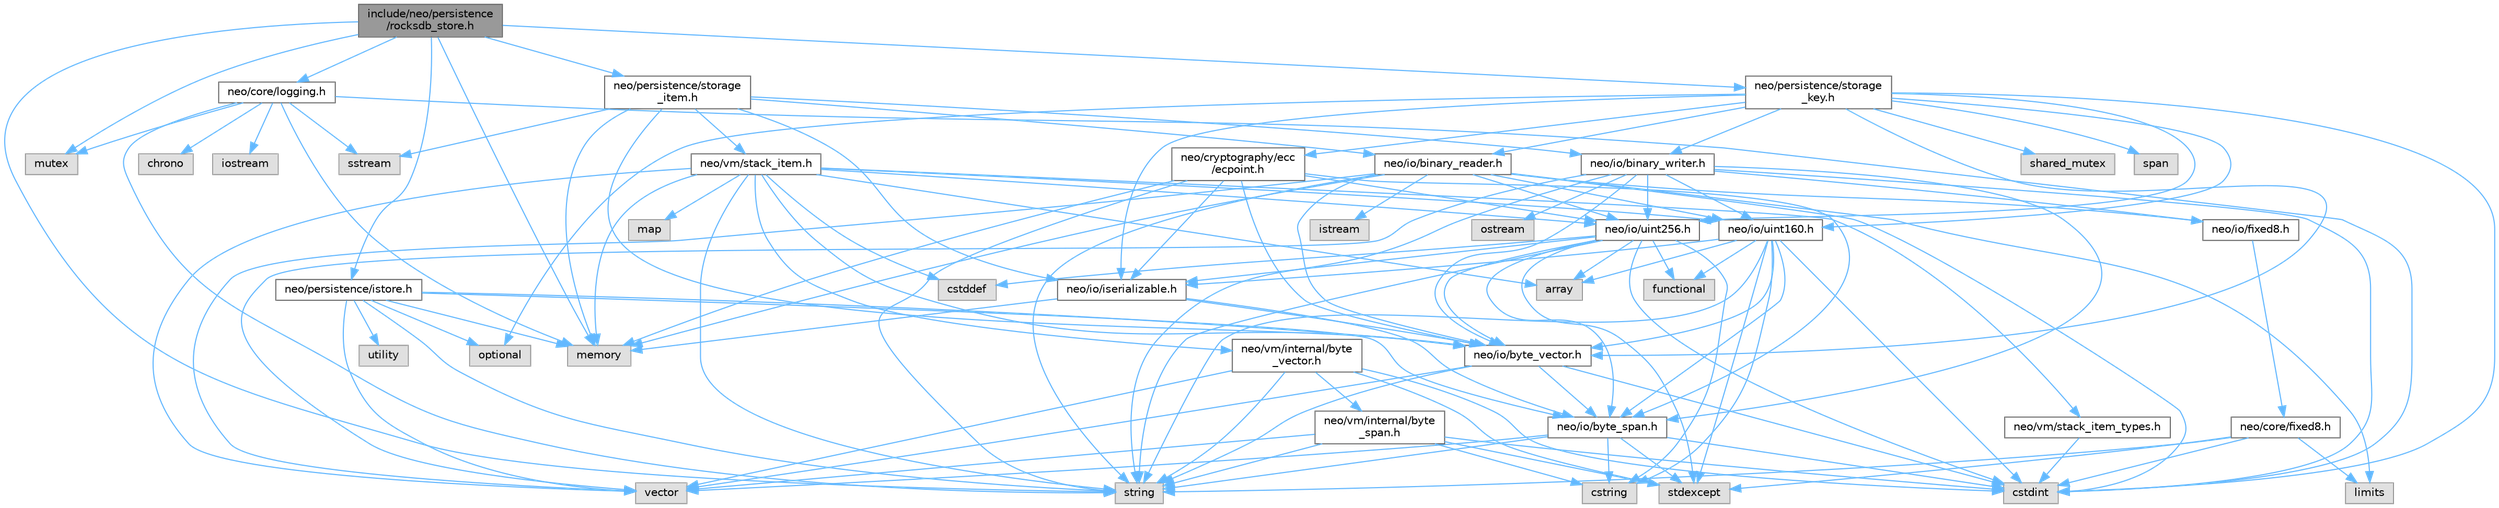 digraph "include/neo/persistence/rocksdb_store.h"
{
 // LATEX_PDF_SIZE
  bgcolor="transparent";
  edge [fontname=Helvetica,fontsize=10,labelfontname=Helvetica,labelfontsize=10];
  node [fontname=Helvetica,fontsize=10,shape=box,height=0.2,width=0.4];
  Node1 [id="Node000001",label="include/neo/persistence\l/rocksdb_store.h",height=0.2,width=0.4,color="gray40", fillcolor="grey60", style="filled", fontcolor="black",tooltip=" "];
  Node1 -> Node2 [id="edge1_Node000001_Node000002",color="steelblue1",style="solid",tooltip=" "];
  Node2 [id="Node000002",label="neo/core/logging.h",height=0.2,width=0.4,color="grey40", fillcolor="white", style="filled",URL="$core_2logging_8h.html",tooltip=" "];
  Node2 -> Node3 [id="edge2_Node000002_Node000003",color="steelblue1",style="solid",tooltip=" "];
  Node3 [id="Node000003",label="chrono",height=0.2,width=0.4,color="grey60", fillcolor="#E0E0E0", style="filled",tooltip=" "];
  Node2 -> Node4 [id="edge3_Node000002_Node000004",color="steelblue1",style="solid",tooltip=" "];
  Node4 [id="Node000004",label="cstdint",height=0.2,width=0.4,color="grey60", fillcolor="#E0E0E0", style="filled",tooltip=" "];
  Node2 -> Node5 [id="edge4_Node000002_Node000005",color="steelblue1",style="solid",tooltip=" "];
  Node5 [id="Node000005",label="memory",height=0.2,width=0.4,color="grey60", fillcolor="#E0E0E0", style="filled",tooltip=" "];
  Node2 -> Node6 [id="edge5_Node000002_Node000006",color="steelblue1",style="solid",tooltip=" "];
  Node6 [id="Node000006",label="sstream",height=0.2,width=0.4,color="grey60", fillcolor="#E0E0E0", style="filled",tooltip=" "];
  Node2 -> Node7 [id="edge6_Node000002_Node000007",color="steelblue1",style="solid",tooltip=" "];
  Node7 [id="Node000007",label="string",height=0.2,width=0.4,color="grey60", fillcolor="#E0E0E0", style="filled",tooltip=" "];
  Node2 -> Node8 [id="edge7_Node000002_Node000008",color="steelblue1",style="solid",tooltip=" "];
  Node8 [id="Node000008",label="iostream",height=0.2,width=0.4,color="grey60", fillcolor="#E0E0E0", style="filled",tooltip=" "];
  Node2 -> Node9 [id="edge8_Node000002_Node000009",color="steelblue1",style="solid",tooltip=" "];
  Node9 [id="Node000009",label="mutex",height=0.2,width=0.4,color="grey60", fillcolor="#E0E0E0", style="filled",tooltip=" "];
  Node1 -> Node10 [id="edge9_Node000001_Node000010",color="steelblue1",style="solid",tooltip=" "];
  Node10 [id="Node000010",label="neo/persistence/istore.h",height=0.2,width=0.4,color="grey40", fillcolor="white", style="filled",URL="$istore_8h.html",tooltip=" "];
  Node10 -> Node11 [id="edge10_Node000010_Node000011",color="steelblue1",style="solid",tooltip=" "];
  Node11 [id="Node000011",label="neo/io/byte_span.h",height=0.2,width=0.4,color="grey40", fillcolor="white", style="filled",URL="$io_2byte__span_8h.html",tooltip=" "];
  Node11 -> Node4 [id="edge11_Node000011_Node000004",color="steelblue1",style="solid",tooltip=" "];
  Node11 -> Node12 [id="edge12_Node000011_Node000012",color="steelblue1",style="solid",tooltip=" "];
  Node12 [id="Node000012",label="cstring",height=0.2,width=0.4,color="grey60", fillcolor="#E0E0E0", style="filled",tooltip=" "];
  Node11 -> Node13 [id="edge13_Node000011_Node000013",color="steelblue1",style="solid",tooltip=" "];
  Node13 [id="Node000013",label="stdexcept",height=0.2,width=0.4,color="grey60", fillcolor="#E0E0E0", style="filled",tooltip=" "];
  Node11 -> Node7 [id="edge14_Node000011_Node000007",color="steelblue1",style="solid",tooltip=" "];
  Node11 -> Node14 [id="edge15_Node000011_Node000014",color="steelblue1",style="solid",tooltip=" "];
  Node14 [id="Node000014",label="vector",height=0.2,width=0.4,color="grey60", fillcolor="#E0E0E0", style="filled",tooltip=" "];
  Node10 -> Node15 [id="edge16_Node000010_Node000015",color="steelblue1",style="solid",tooltip=" "];
  Node15 [id="Node000015",label="neo/io/byte_vector.h",height=0.2,width=0.4,color="grey40", fillcolor="white", style="filled",URL="$io_2byte__vector_8h.html",tooltip=" "];
  Node15 -> Node11 [id="edge17_Node000015_Node000011",color="steelblue1",style="solid",tooltip=" "];
  Node15 -> Node4 [id="edge18_Node000015_Node000004",color="steelblue1",style="solid",tooltip=" "];
  Node15 -> Node7 [id="edge19_Node000015_Node000007",color="steelblue1",style="solid",tooltip=" "];
  Node15 -> Node14 [id="edge20_Node000015_Node000014",color="steelblue1",style="solid",tooltip=" "];
  Node10 -> Node5 [id="edge21_Node000010_Node000005",color="steelblue1",style="solid",tooltip=" "];
  Node10 -> Node16 [id="edge22_Node000010_Node000016",color="steelblue1",style="solid",tooltip=" "];
  Node16 [id="Node000016",label="optional",height=0.2,width=0.4,color="grey60", fillcolor="#E0E0E0", style="filled",tooltip=" "];
  Node10 -> Node7 [id="edge23_Node000010_Node000007",color="steelblue1",style="solid",tooltip=" "];
  Node10 -> Node17 [id="edge24_Node000010_Node000017",color="steelblue1",style="solid",tooltip=" "];
  Node17 [id="Node000017",label="utility",height=0.2,width=0.4,color="grey60", fillcolor="#E0E0E0", style="filled",tooltip=" "];
  Node10 -> Node14 [id="edge25_Node000010_Node000014",color="steelblue1",style="solid",tooltip=" "];
  Node1 -> Node18 [id="edge26_Node000001_Node000018",color="steelblue1",style="solid",tooltip=" "];
  Node18 [id="Node000018",label="neo/persistence/storage\l_item.h",height=0.2,width=0.4,color="grey40", fillcolor="white", style="filled",URL="$persistence_2storage__item_8h.html",tooltip=" "];
  Node18 -> Node19 [id="edge27_Node000018_Node000019",color="steelblue1",style="solid",tooltip=" "];
  Node19 [id="Node000019",label="neo/io/binary_reader.h",height=0.2,width=0.4,color="grey40", fillcolor="white", style="filled",URL="$binary__reader_8h.html",tooltip=" "];
  Node19 -> Node15 [id="edge28_Node000019_Node000015",color="steelblue1",style="solid",tooltip=" "];
  Node19 -> Node20 [id="edge29_Node000019_Node000020",color="steelblue1",style="solid",tooltip=" "];
  Node20 [id="Node000020",label="neo/io/fixed8.h",height=0.2,width=0.4,color="grey40", fillcolor="white", style="filled",URL="$io_2fixed8_8h.html",tooltip=" "];
  Node20 -> Node21 [id="edge30_Node000020_Node000021",color="steelblue1",style="solid",tooltip=" "];
  Node21 [id="Node000021",label="neo/core/fixed8.h",height=0.2,width=0.4,color="grey40", fillcolor="white", style="filled",URL="$core_2fixed8_8h.html",tooltip=" "];
  Node21 -> Node4 [id="edge31_Node000021_Node000004",color="steelblue1",style="solid",tooltip=" "];
  Node21 -> Node22 [id="edge32_Node000021_Node000022",color="steelblue1",style="solid",tooltip=" "];
  Node22 [id="Node000022",label="limits",height=0.2,width=0.4,color="grey60", fillcolor="#E0E0E0", style="filled",tooltip=" "];
  Node21 -> Node13 [id="edge33_Node000021_Node000013",color="steelblue1",style="solid",tooltip=" "];
  Node21 -> Node7 [id="edge34_Node000021_Node000007",color="steelblue1",style="solid",tooltip=" "];
  Node19 -> Node23 [id="edge35_Node000019_Node000023",color="steelblue1",style="solid",tooltip=" "];
  Node23 [id="Node000023",label="neo/io/uint160.h",height=0.2,width=0.4,color="grey40", fillcolor="white", style="filled",URL="$uint160_8h.html",tooltip=" "];
  Node23 -> Node11 [id="edge36_Node000023_Node000011",color="steelblue1",style="solid",tooltip=" "];
  Node23 -> Node15 [id="edge37_Node000023_Node000015",color="steelblue1",style="solid",tooltip=" "];
  Node23 -> Node24 [id="edge38_Node000023_Node000024",color="steelblue1",style="solid",tooltip=" "];
  Node24 [id="Node000024",label="neo/io/iserializable.h",height=0.2,width=0.4,color="grey40", fillcolor="white", style="filled",URL="$iserializable_8h.html",tooltip=" "];
  Node24 -> Node11 [id="edge39_Node000024_Node000011",color="steelblue1",style="solid",tooltip=" "];
  Node24 -> Node15 [id="edge40_Node000024_Node000015",color="steelblue1",style="solid",tooltip=" "];
  Node24 -> Node5 [id="edge41_Node000024_Node000005",color="steelblue1",style="solid",tooltip=" "];
  Node23 -> Node25 [id="edge42_Node000023_Node000025",color="steelblue1",style="solid",tooltip=" "];
  Node25 [id="Node000025",label="array",height=0.2,width=0.4,color="grey60", fillcolor="#E0E0E0", style="filled",tooltip=" "];
  Node23 -> Node4 [id="edge43_Node000023_Node000004",color="steelblue1",style="solid",tooltip=" "];
  Node23 -> Node12 [id="edge44_Node000023_Node000012",color="steelblue1",style="solid",tooltip=" "];
  Node23 -> Node26 [id="edge45_Node000023_Node000026",color="steelblue1",style="solid",tooltip=" "];
  Node26 [id="Node000026",label="functional",height=0.2,width=0.4,color="grey60", fillcolor="#E0E0E0", style="filled",tooltip=" "];
  Node23 -> Node13 [id="edge46_Node000023_Node000013",color="steelblue1",style="solid",tooltip=" "];
  Node23 -> Node7 [id="edge47_Node000023_Node000007",color="steelblue1",style="solid",tooltip=" "];
  Node19 -> Node27 [id="edge48_Node000019_Node000027",color="steelblue1",style="solid",tooltip=" "];
  Node27 [id="Node000027",label="neo/io/uint256.h",height=0.2,width=0.4,color="grey40", fillcolor="white", style="filled",URL="$uint256_8h.html",tooltip=" "];
  Node27 -> Node11 [id="edge49_Node000027_Node000011",color="steelblue1",style="solid",tooltip=" "];
  Node27 -> Node15 [id="edge50_Node000027_Node000015",color="steelblue1",style="solid",tooltip=" "];
  Node27 -> Node24 [id="edge51_Node000027_Node000024",color="steelblue1",style="solid",tooltip=" "];
  Node27 -> Node25 [id="edge52_Node000027_Node000025",color="steelblue1",style="solid",tooltip=" "];
  Node27 -> Node28 [id="edge53_Node000027_Node000028",color="steelblue1",style="solid",tooltip=" "];
  Node28 [id="Node000028",label="cstddef",height=0.2,width=0.4,color="grey60", fillcolor="#E0E0E0", style="filled",tooltip=" "];
  Node27 -> Node4 [id="edge54_Node000027_Node000004",color="steelblue1",style="solid",tooltip=" "];
  Node27 -> Node12 [id="edge55_Node000027_Node000012",color="steelblue1",style="solid",tooltip=" "];
  Node27 -> Node26 [id="edge56_Node000027_Node000026",color="steelblue1",style="solid",tooltip=" "];
  Node27 -> Node13 [id="edge57_Node000027_Node000013",color="steelblue1",style="solid",tooltip=" "];
  Node27 -> Node7 [id="edge58_Node000027_Node000007",color="steelblue1",style="solid",tooltip=" "];
  Node19 -> Node4 [id="edge59_Node000019_Node000004",color="steelblue1",style="solid",tooltip=" "];
  Node19 -> Node29 [id="edge60_Node000019_Node000029",color="steelblue1",style="solid",tooltip=" "];
  Node29 [id="Node000029",label="istream",height=0.2,width=0.4,color="grey60", fillcolor="#E0E0E0", style="filled",tooltip=" "];
  Node19 -> Node22 [id="edge61_Node000019_Node000022",color="steelblue1",style="solid",tooltip=" "];
  Node19 -> Node5 [id="edge62_Node000019_Node000005",color="steelblue1",style="solid",tooltip=" "];
  Node19 -> Node7 [id="edge63_Node000019_Node000007",color="steelblue1",style="solid",tooltip=" "];
  Node19 -> Node14 [id="edge64_Node000019_Node000014",color="steelblue1",style="solid",tooltip=" "];
  Node18 -> Node30 [id="edge65_Node000018_Node000030",color="steelblue1",style="solid",tooltip=" "];
  Node30 [id="Node000030",label="neo/io/binary_writer.h",height=0.2,width=0.4,color="grey40", fillcolor="white", style="filled",URL="$binary__writer_8h.html",tooltip=" "];
  Node30 -> Node11 [id="edge66_Node000030_Node000011",color="steelblue1",style="solid",tooltip=" "];
  Node30 -> Node15 [id="edge67_Node000030_Node000015",color="steelblue1",style="solid",tooltip=" "];
  Node30 -> Node20 [id="edge68_Node000030_Node000020",color="steelblue1",style="solid",tooltip=" "];
  Node30 -> Node23 [id="edge69_Node000030_Node000023",color="steelblue1",style="solid",tooltip=" "];
  Node30 -> Node27 [id="edge70_Node000030_Node000027",color="steelblue1",style="solid",tooltip=" "];
  Node30 -> Node4 [id="edge71_Node000030_Node000004",color="steelblue1",style="solid",tooltip=" "];
  Node30 -> Node31 [id="edge72_Node000030_Node000031",color="steelblue1",style="solid",tooltip=" "];
  Node31 [id="Node000031",label="ostream",height=0.2,width=0.4,color="grey60", fillcolor="#E0E0E0", style="filled",tooltip=" "];
  Node30 -> Node7 [id="edge73_Node000030_Node000007",color="steelblue1",style="solid",tooltip=" "];
  Node30 -> Node14 [id="edge74_Node000030_Node000014",color="steelblue1",style="solid",tooltip=" "];
  Node18 -> Node15 [id="edge75_Node000018_Node000015",color="steelblue1",style="solid",tooltip=" "];
  Node18 -> Node24 [id="edge76_Node000018_Node000024",color="steelblue1",style="solid",tooltip=" "];
  Node18 -> Node32 [id="edge77_Node000018_Node000032",color="steelblue1",style="solid",tooltip=" "];
  Node32 [id="Node000032",label="neo/vm/stack_item.h",height=0.2,width=0.4,color="grey40", fillcolor="white", style="filled",URL="$stack__item_8h.html",tooltip=" "];
  Node32 -> Node15 [id="edge78_Node000032_Node000015",color="steelblue1",style="solid",tooltip=" "];
  Node32 -> Node23 [id="edge79_Node000032_Node000023",color="steelblue1",style="solid",tooltip=" "];
  Node32 -> Node27 [id="edge80_Node000032_Node000027",color="steelblue1",style="solid",tooltip=" "];
  Node32 -> Node33 [id="edge81_Node000032_Node000033",color="steelblue1",style="solid",tooltip=" "];
  Node33 [id="Node000033",label="neo/vm/internal/byte\l_vector.h",height=0.2,width=0.4,color="grey40", fillcolor="white", style="filled",URL="$vm_2internal_2byte__vector_8h.html",tooltip=" "];
  Node33 -> Node34 [id="edge82_Node000033_Node000034",color="steelblue1",style="solid",tooltip=" "];
  Node34 [id="Node000034",label="neo/vm/internal/byte\l_span.h",height=0.2,width=0.4,color="grey40", fillcolor="white", style="filled",URL="$vm_2internal_2byte__span_8h.html",tooltip=" "];
  Node34 -> Node4 [id="edge83_Node000034_Node000004",color="steelblue1",style="solid",tooltip=" "];
  Node34 -> Node12 [id="edge84_Node000034_Node000012",color="steelblue1",style="solid",tooltip=" "];
  Node34 -> Node13 [id="edge85_Node000034_Node000013",color="steelblue1",style="solid",tooltip=" "];
  Node34 -> Node7 [id="edge86_Node000034_Node000007",color="steelblue1",style="solid",tooltip=" "];
  Node34 -> Node14 [id="edge87_Node000034_Node000014",color="steelblue1",style="solid",tooltip=" "];
  Node33 -> Node4 [id="edge88_Node000033_Node000004",color="steelblue1",style="solid",tooltip=" "];
  Node33 -> Node13 [id="edge89_Node000033_Node000013",color="steelblue1",style="solid",tooltip=" "];
  Node33 -> Node7 [id="edge90_Node000033_Node000007",color="steelblue1",style="solid",tooltip=" "];
  Node33 -> Node14 [id="edge91_Node000033_Node000014",color="steelblue1",style="solid",tooltip=" "];
  Node32 -> Node35 [id="edge92_Node000032_Node000035",color="steelblue1",style="solid",tooltip=" "];
  Node35 [id="Node000035",label="neo/vm/stack_item_types.h",height=0.2,width=0.4,color="grey40", fillcolor="white", style="filled",URL="$stack__item__types_8h.html",tooltip=" "];
  Node35 -> Node4 [id="edge93_Node000035_Node000004",color="steelblue1",style="solid",tooltip=" "];
  Node32 -> Node25 [id="edge94_Node000032_Node000025",color="steelblue1",style="solid",tooltip=" "];
  Node32 -> Node28 [id="edge95_Node000032_Node000028",color="steelblue1",style="solid",tooltip=" "];
  Node32 -> Node36 [id="edge96_Node000032_Node000036",color="steelblue1",style="solid",tooltip=" "];
  Node36 [id="Node000036",label="map",height=0.2,width=0.4,color="grey60", fillcolor="#E0E0E0", style="filled",tooltip=" "];
  Node32 -> Node5 [id="edge97_Node000032_Node000005",color="steelblue1",style="solid",tooltip=" "];
  Node32 -> Node7 [id="edge98_Node000032_Node000007",color="steelblue1",style="solid",tooltip=" "];
  Node32 -> Node14 [id="edge99_Node000032_Node000014",color="steelblue1",style="solid",tooltip=" "];
  Node18 -> Node5 [id="edge100_Node000018_Node000005",color="steelblue1",style="solid",tooltip=" "];
  Node18 -> Node6 [id="edge101_Node000018_Node000006",color="steelblue1",style="solid",tooltip=" "];
  Node1 -> Node37 [id="edge102_Node000001_Node000037",color="steelblue1",style="solid",tooltip=" "];
  Node37 [id="Node000037",label="neo/persistence/storage\l_key.h",height=0.2,width=0.4,color="grey40", fillcolor="white", style="filled",URL="$persistence_2storage__key_8h.html",tooltip=" "];
  Node37 -> Node38 [id="edge103_Node000037_Node000038",color="steelblue1",style="solid",tooltip=" "];
  Node38 [id="Node000038",label="neo/cryptography/ecc\l/ecpoint.h",height=0.2,width=0.4,color="grey40", fillcolor="white", style="filled",URL="$ecpoint_8h.html",tooltip=" "];
  Node38 -> Node11 [id="edge104_Node000038_Node000011",color="steelblue1",style="solid",tooltip=" "];
  Node38 -> Node15 [id="edge105_Node000038_Node000015",color="steelblue1",style="solid",tooltip=" "];
  Node38 -> Node24 [id="edge106_Node000038_Node000024",color="steelblue1",style="solid",tooltip=" "];
  Node38 -> Node27 [id="edge107_Node000038_Node000027",color="steelblue1",style="solid",tooltip=" "];
  Node38 -> Node5 [id="edge108_Node000038_Node000005",color="steelblue1",style="solid",tooltip=" "];
  Node38 -> Node7 [id="edge109_Node000038_Node000007",color="steelblue1",style="solid",tooltip=" "];
  Node37 -> Node19 [id="edge110_Node000037_Node000019",color="steelblue1",style="solid",tooltip=" "];
  Node37 -> Node30 [id="edge111_Node000037_Node000030",color="steelblue1",style="solid",tooltip=" "];
  Node37 -> Node15 [id="edge112_Node000037_Node000015",color="steelblue1",style="solid",tooltip=" "];
  Node37 -> Node24 [id="edge113_Node000037_Node000024",color="steelblue1",style="solid",tooltip=" "];
  Node37 -> Node23 [id="edge114_Node000037_Node000023",color="steelblue1",style="solid",tooltip=" "];
  Node37 -> Node27 [id="edge115_Node000037_Node000027",color="steelblue1",style="solid",tooltip=" "];
  Node37 -> Node4 [id="edge116_Node000037_Node000004",color="steelblue1",style="solid",tooltip=" "];
  Node37 -> Node16 [id="edge117_Node000037_Node000016",color="steelblue1",style="solid",tooltip=" "];
  Node37 -> Node39 [id="edge118_Node000037_Node000039",color="steelblue1",style="solid",tooltip=" "];
  Node39 [id="Node000039",label="shared_mutex",height=0.2,width=0.4,color="grey60", fillcolor="#E0E0E0", style="filled",tooltip=" "];
  Node37 -> Node40 [id="edge119_Node000037_Node000040",color="steelblue1",style="solid",tooltip=" "];
  Node40 [id="Node000040",label="span",height=0.2,width=0.4,color="grey60", fillcolor="#E0E0E0", style="filled",tooltip=" "];
  Node1 -> Node5 [id="edge120_Node000001_Node000005",color="steelblue1",style="solid",tooltip=" "];
  Node1 -> Node9 [id="edge121_Node000001_Node000009",color="steelblue1",style="solid",tooltip=" "];
  Node1 -> Node7 [id="edge122_Node000001_Node000007",color="steelblue1",style="solid",tooltip=" "];
}

